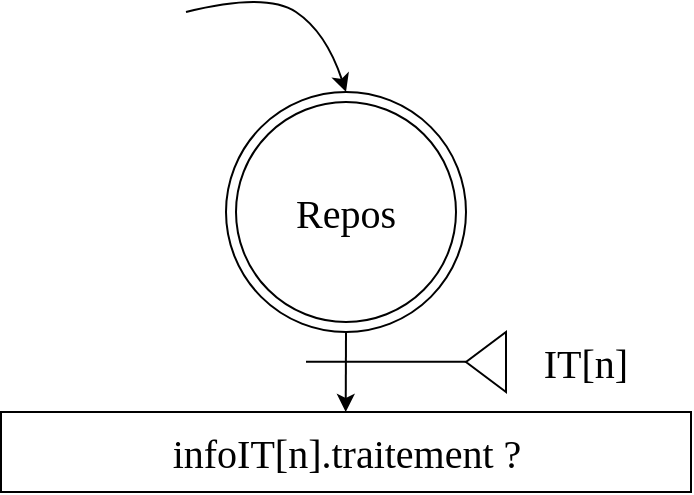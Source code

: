 <mxfile version="20.5.1" type="device"><diagram id="RnSXB4ztPK4sbELOv-OC" name="Page-1"><mxGraphModel dx="813" dy="1588" grid="1" gridSize="10" guides="1" tooltips="1" connect="1" arrows="1" fold="1" page="1" pageScale="1" pageWidth="827" pageHeight="1169" math="0" shadow="0"><root><mxCell id="0"/><mxCell id="1" parent="0"/><mxCell id="3X1VC88lTME21mUWDEOx-1" value="" style="ellipse;whiteSpace=wrap;html=1;aspect=fixed;" vertex="1" parent="1"><mxGeometry x="360" y="40" width="120" height="120" as="geometry"/></mxCell><mxCell id="3X1VC88lTME21mUWDEOx-2" value="&lt;font style=&quot;font-size: 20px;&quot; face=&quot;Verdana&quot;&gt;Repos&lt;/font&gt;" style="ellipse;whiteSpace=wrap;html=1;aspect=fixed;" vertex="1" parent="1"><mxGeometry x="365" y="45" width="110" height="110" as="geometry"/></mxCell><mxCell id="3X1VC88lTME21mUWDEOx-3" value="" style="curved=1;endArrow=classic;html=1;rounded=0;fontFamily=Verdana;fontSize=20;entryX=0.5;entryY=0;entryDx=0;entryDy=0;" edge="1" parent="1" target="3X1VC88lTME21mUWDEOx-1"><mxGeometry width="50" height="50" relative="1" as="geometry"><mxPoint x="340" as="sourcePoint"/><mxPoint x="350" y="30" as="targetPoint"/><Array as="points"><mxPoint x="340"/><mxPoint x="380" y="-10"/><mxPoint x="410" y="10"/></Array></mxGeometry></mxCell><mxCell id="3X1VC88lTME21mUWDEOx-4" value="infoIT[n].traitement ?" style="rounded=0;whiteSpace=wrap;html=1;fontFamily=Verdana;fontSize=20;" vertex="1" parent="1"><mxGeometry x="247.5" y="200" width="345" height="40" as="geometry"/></mxCell><mxCell id="3X1VC88lTME21mUWDEOx-5" value="" style="endArrow=classic;html=1;rounded=0;fontFamily=Verdana;fontSize=20;exitX=0.5;exitY=1;exitDx=0;exitDy=0;" edge="1" parent="1" source="3X1VC88lTME21mUWDEOx-1"><mxGeometry width="50" height="50" relative="1" as="geometry"><mxPoint x="419.86" y="180" as="sourcePoint"/><mxPoint x="419.86" y="200" as="targetPoint"/></mxGeometry></mxCell><mxCell id="3X1VC88lTME21mUWDEOx-6" value="" style="endArrow=none;html=1;rounded=0;fontFamily=Verdana;fontSize=20;" edge="1" parent="1"><mxGeometry width="50" height="50" relative="1" as="geometry"><mxPoint x="400" y="174.88" as="sourcePoint"/><mxPoint x="480" y="174.88" as="targetPoint"/></mxGeometry></mxCell><mxCell id="3X1VC88lTME21mUWDEOx-7" value="" style="triangle;whiteSpace=wrap;html=1;fontFamily=Verdana;fontSize=20;direction=west;" vertex="1" parent="1"><mxGeometry x="480" y="160" width="20" height="30" as="geometry"/></mxCell><mxCell id="3X1VC88lTME21mUWDEOx-8" value="IT[n]" style="text;html=1;strokeColor=none;fillColor=none;align=center;verticalAlign=middle;whiteSpace=wrap;rounded=0;fontFamily=Verdana;fontSize=20;" vertex="1" parent="1"><mxGeometry x="510" y="160" width="60" height="30" as="geometry"/></mxCell></root></mxGraphModel></diagram></mxfile>